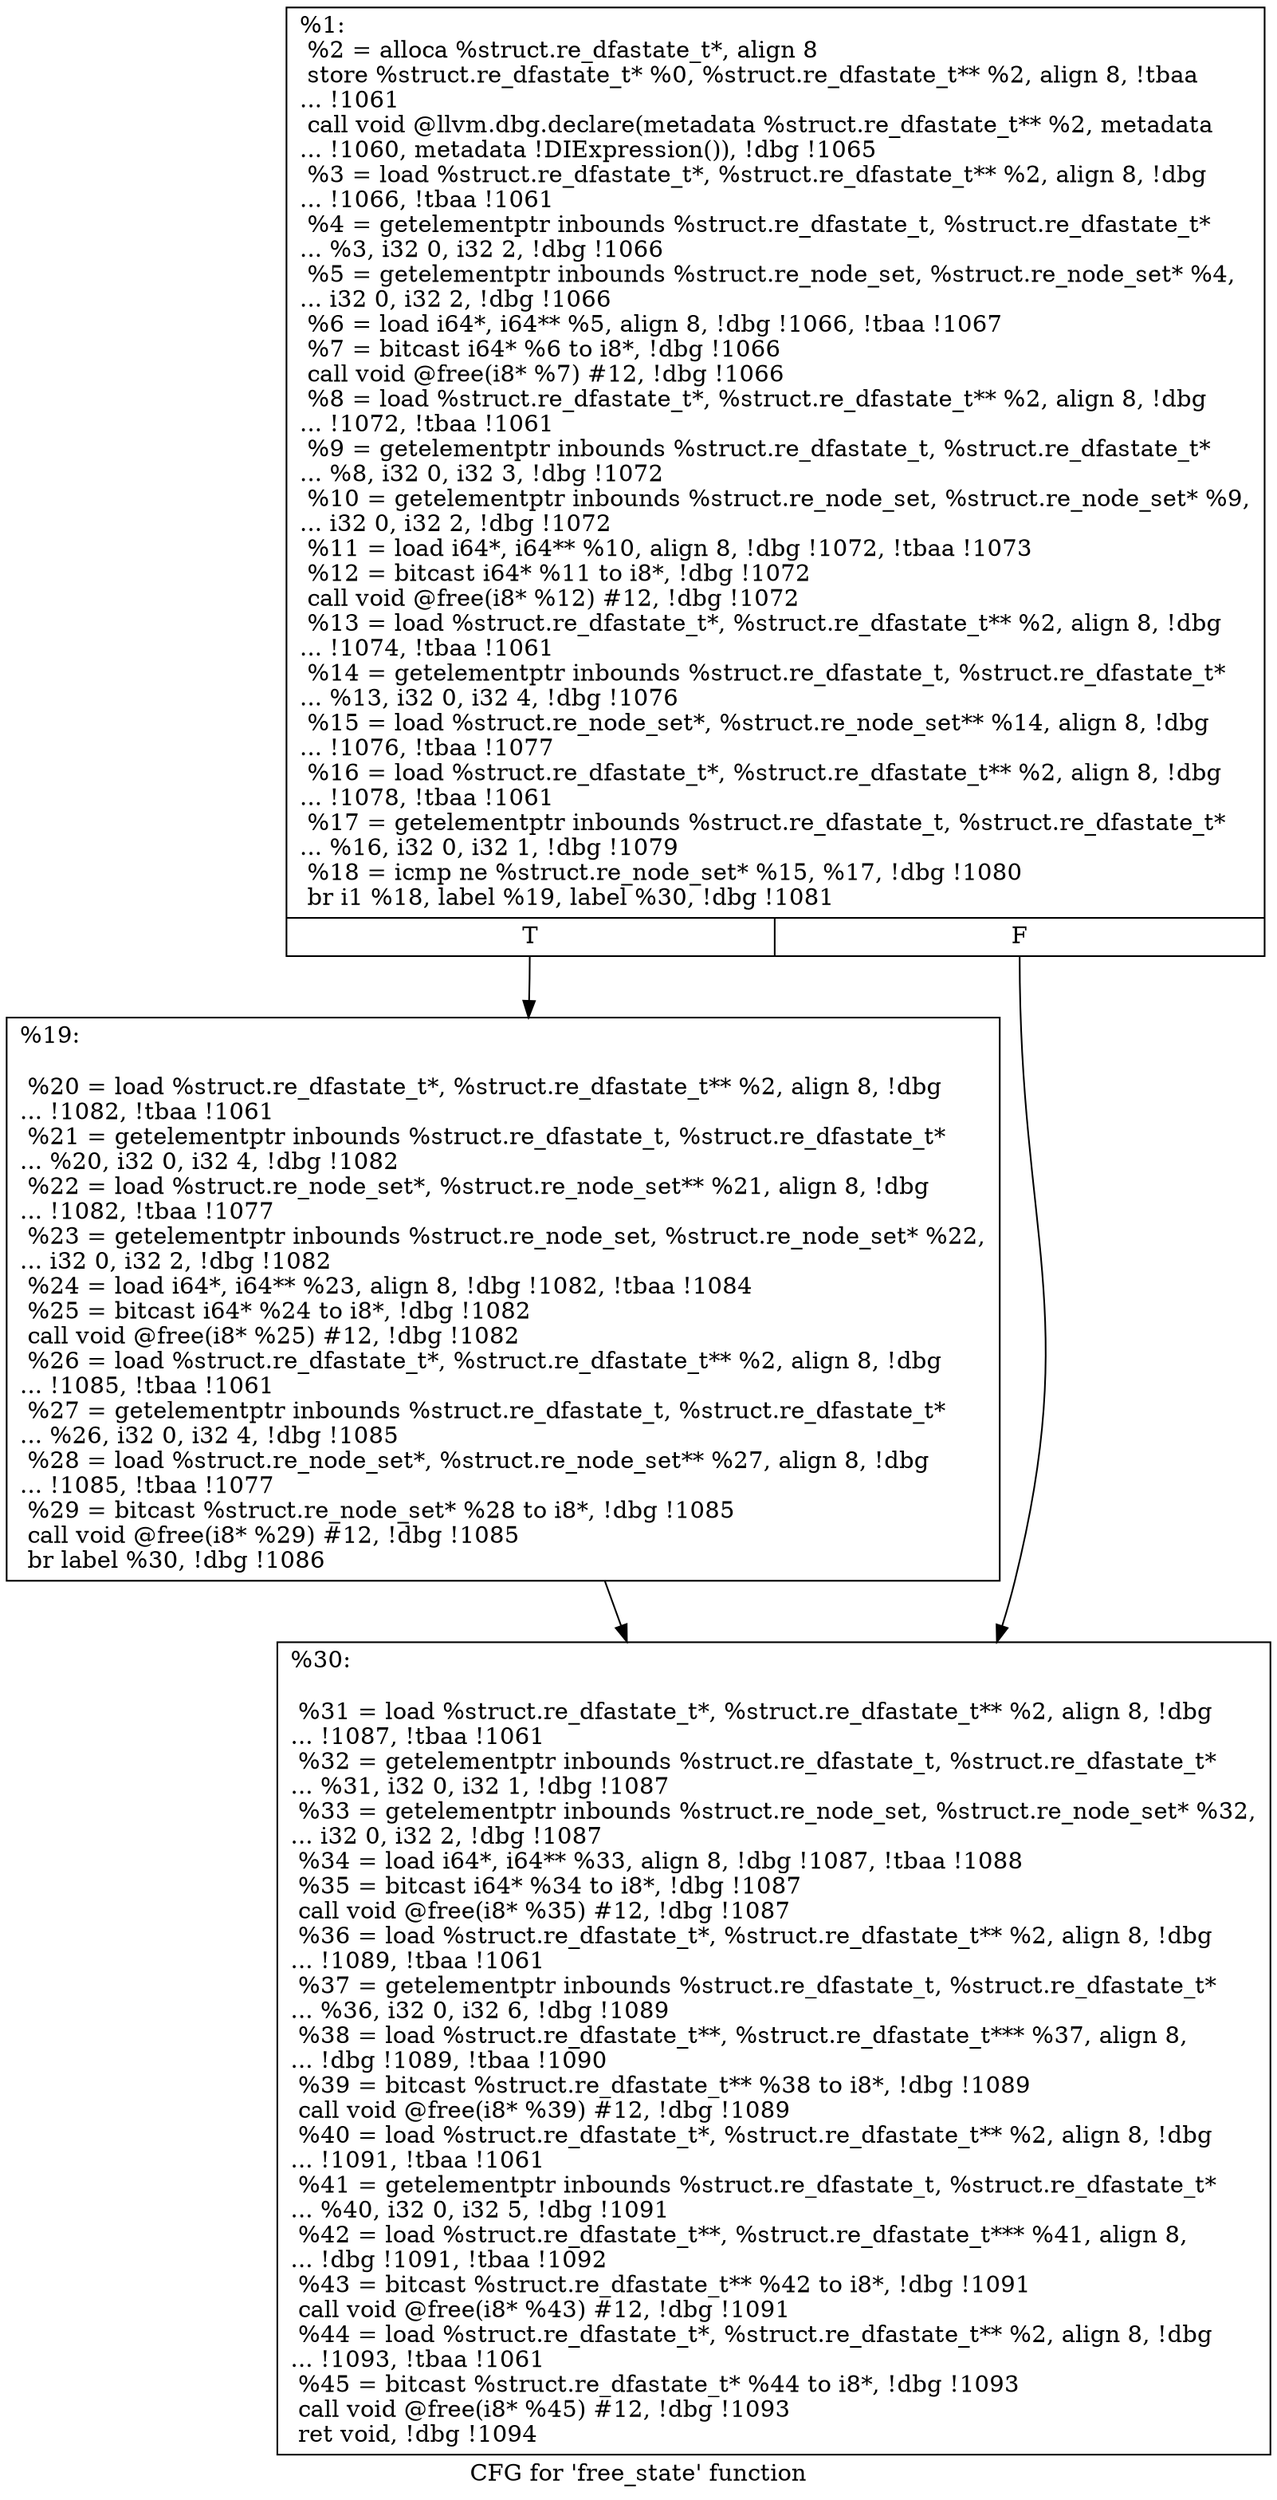 digraph "CFG for 'free_state' function" {
	label="CFG for 'free_state' function";

	Node0xb1e270 [shape=record,label="{%1:\l  %2 = alloca %struct.re_dfastate_t*, align 8\l  store %struct.re_dfastate_t* %0, %struct.re_dfastate_t** %2, align 8, !tbaa\l... !1061\l  call void @llvm.dbg.declare(metadata %struct.re_dfastate_t** %2, metadata\l... !1060, metadata !DIExpression()), !dbg !1065\l  %3 = load %struct.re_dfastate_t*, %struct.re_dfastate_t** %2, align 8, !dbg\l... !1066, !tbaa !1061\l  %4 = getelementptr inbounds %struct.re_dfastate_t, %struct.re_dfastate_t*\l... %3, i32 0, i32 2, !dbg !1066\l  %5 = getelementptr inbounds %struct.re_node_set, %struct.re_node_set* %4,\l... i32 0, i32 2, !dbg !1066\l  %6 = load i64*, i64** %5, align 8, !dbg !1066, !tbaa !1067\l  %7 = bitcast i64* %6 to i8*, !dbg !1066\l  call void @free(i8* %7) #12, !dbg !1066\l  %8 = load %struct.re_dfastate_t*, %struct.re_dfastate_t** %2, align 8, !dbg\l... !1072, !tbaa !1061\l  %9 = getelementptr inbounds %struct.re_dfastate_t, %struct.re_dfastate_t*\l... %8, i32 0, i32 3, !dbg !1072\l  %10 = getelementptr inbounds %struct.re_node_set, %struct.re_node_set* %9,\l... i32 0, i32 2, !dbg !1072\l  %11 = load i64*, i64** %10, align 8, !dbg !1072, !tbaa !1073\l  %12 = bitcast i64* %11 to i8*, !dbg !1072\l  call void @free(i8* %12) #12, !dbg !1072\l  %13 = load %struct.re_dfastate_t*, %struct.re_dfastate_t** %2, align 8, !dbg\l... !1074, !tbaa !1061\l  %14 = getelementptr inbounds %struct.re_dfastate_t, %struct.re_dfastate_t*\l... %13, i32 0, i32 4, !dbg !1076\l  %15 = load %struct.re_node_set*, %struct.re_node_set** %14, align 8, !dbg\l... !1076, !tbaa !1077\l  %16 = load %struct.re_dfastate_t*, %struct.re_dfastate_t** %2, align 8, !dbg\l... !1078, !tbaa !1061\l  %17 = getelementptr inbounds %struct.re_dfastate_t, %struct.re_dfastate_t*\l... %16, i32 0, i32 1, !dbg !1079\l  %18 = icmp ne %struct.re_node_set* %15, %17, !dbg !1080\l  br i1 %18, label %19, label %30, !dbg !1081\l|{<s0>T|<s1>F}}"];
	Node0xb1e270:s0 -> Node0xb1e2f0;
	Node0xb1e270:s1 -> Node0xb1e340;
	Node0xb1e2f0 [shape=record,label="{%19:\l\l  %20 = load %struct.re_dfastate_t*, %struct.re_dfastate_t** %2, align 8, !dbg\l... !1082, !tbaa !1061\l  %21 = getelementptr inbounds %struct.re_dfastate_t, %struct.re_dfastate_t*\l... %20, i32 0, i32 4, !dbg !1082\l  %22 = load %struct.re_node_set*, %struct.re_node_set** %21, align 8, !dbg\l... !1082, !tbaa !1077\l  %23 = getelementptr inbounds %struct.re_node_set, %struct.re_node_set* %22,\l... i32 0, i32 2, !dbg !1082\l  %24 = load i64*, i64** %23, align 8, !dbg !1082, !tbaa !1084\l  %25 = bitcast i64* %24 to i8*, !dbg !1082\l  call void @free(i8* %25) #12, !dbg !1082\l  %26 = load %struct.re_dfastate_t*, %struct.re_dfastate_t** %2, align 8, !dbg\l... !1085, !tbaa !1061\l  %27 = getelementptr inbounds %struct.re_dfastate_t, %struct.re_dfastate_t*\l... %26, i32 0, i32 4, !dbg !1085\l  %28 = load %struct.re_node_set*, %struct.re_node_set** %27, align 8, !dbg\l... !1085, !tbaa !1077\l  %29 = bitcast %struct.re_node_set* %28 to i8*, !dbg !1085\l  call void @free(i8* %29) #12, !dbg !1085\l  br label %30, !dbg !1086\l}"];
	Node0xb1e2f0 -> Node0xb1e340;
	Node0xb1e340 [shape=record,label="{%30:\l\l  %31 = load %struct.re_dfastate_t*, %struct.re_dfastate_t** %2, align 8, !dbg\l... !1087, !tbaa !1061\l  %32 = getelementptr inbounds %struct.re_dfastate_t, %struct.re_dfastate_t*\l... %31, i32 0, i32 1, !dbg !1087\l  %33 = getelementptr inbounds %struct.re_node_set, %struct.re_node_set* %32,\l... i32 0, i32 2, !dbg !1087\l  %34 = load i64*, i64** %33, align 8, !dbg !1087, !tbaa !1088\l  %35 = bitcast i64* %34 to i8*, !dbg !1087\l  call void @free(i8* %35) #12, !dbg !1087\l  %36 = load %struct.re_dfastate_t*, %struct.re_dfastate_t** %2, align 8, !dbg\l... !1089, !tbaa !1061\l  %37 = getelementptr inbounds %struct.re_dfastate_t, %struct.re_dfastate_t*\l... %36, i32 0, i32 6, !dbg !1089\l  %38 = load %struct.re_dfastate_t**, %struct.re_dfastate_t*** %37, align 8,\l... !dbg !1089, !tbaa !1090\l  %39 = bitcast %struct.re_dfastate_t** %38 to i8*, !dbg !1089\l  call void @free(i8* %39) #12, !dbg !1089\l  %40 = load %struct.re_dfastate_t*, %struct.re_dfastate_t** %2, align 8, !dbg\l... !1091, !tbaa !1061\l  %41 = getelementptr inbounds %struct.re_dfastate_t, %struct.re_dfastate_t*\l... %40, i32 0, i32 5, !dbg !1091\l  %42 = load %struct.re_dfastate_t**, %struct.re_dfastate_t*** %41, align 8,\l... !dbg !1091, !tbaa !1092\l  %43 = bitcast %struct.re_dfastate_t** %42 to i8*, !dbg !1091\l  call void @free(i8* %43) #12, !dbg !1091\l  %44 = load %struct.re_dfastate_t*, %struct.re_dfastate_t** %2, align 8, !dbg\l... !1093, !tbaa !1061\l  %45 = bitcast %struct.re_dfastate_t* %44 to i8*, !dbg !1093\l  call void @free(i8* %45) #12, !dbg !1093\l  ret void, !dbg !1094\l}"];
}

